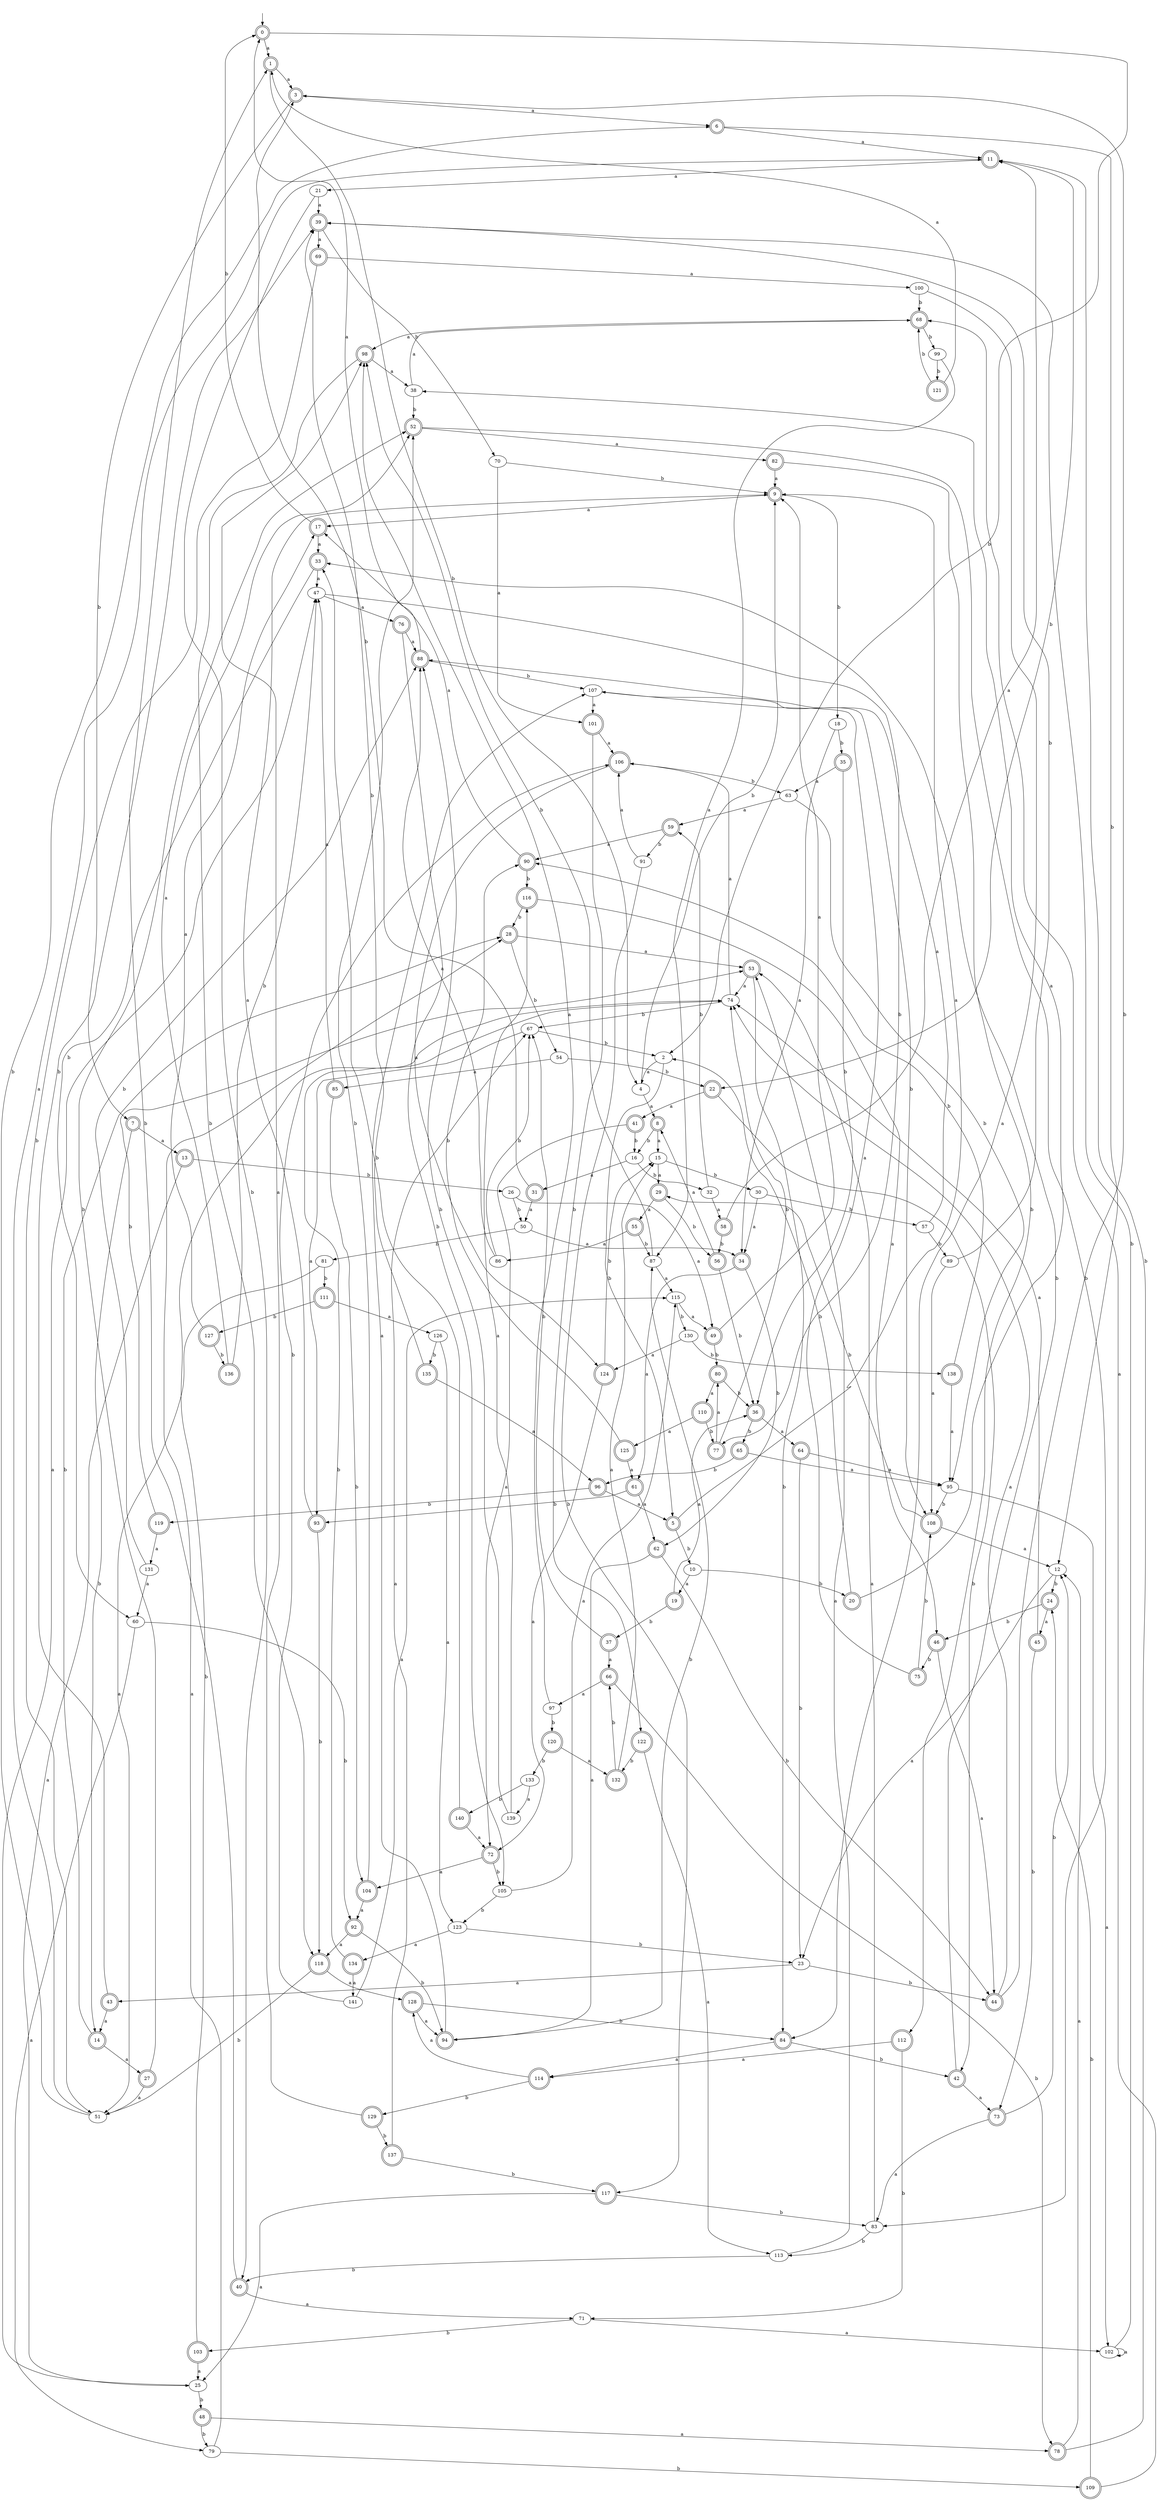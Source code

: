 digraph RandomDFA {
  __start0 [label="", shape=none];
  __start0 -> 0 [label=""];
  0 [shape=circle] [shape=doublecircle]
  0 -> 1 [label="a"]
  0 -> 2 [label="b"]
  1 [shape=doublecircle]
  1 -> 3 [label="a"]
  1 -> 4 [label="b"]
  2
  2 -> 4 [label="a"]
  2 -> 5 [label="b"]
  3 [shape=doublecircle]
  3 -> 6 [label="a"]
  3 -> 7 [label="b"]
  4
  4 -> 8 [label="a"]
  4 -> 9 [label="b"]
  5 [shape=doublecircle]
  5 -> 9 [label="a"]
  5 -> 10 [label="b"]
  6 [shape=doublecircle]
  6 -> 11 [label="a"]
  6 -> 12 [label="b"]
  7 [shape=doublecircle]
  7 -> 13 [label="a"]
  7 -> 14 [label="b"]
  8 [shape=doublecircle]
  8 -> 15 [label="a"]
  8 -> 16 [label="b"]
  9 [shape=doublecircle]
  9 -> 17 [label="a"]
  9 -> 18 [label="b"]
  10
  10 -> 19 [label="a"]
  10 -> 20 [label="b"]
  11 [shape=doublecircle]
  11 -> 21 [label="a"]
  11 -> 22 [label="b"]
  12
  12 -> 23 [label="a"]
  12 -> 24 [label="b"]
  13 [shape=doublecircle]
  13 -> 25 [label="a"]
  13 -> 26 [label="b"]
  14 [shape=doublecircle]
  14 -> 27 [label="a"]
  14 -> 28 [label="b"]
  15
  15 -> 29 [label="a"]
  15 -> 30 [label="b"]
  16
  16 -> 31 [label="a"]
  16 -> 32 [label="b"]
  17 [shape=doublecircle]
  17 -> 33 [label="a"]
  17 -> 0 [label="b"]
  18
  18 -> 34 [label="a"]
  18 -> 35 [label="b"]
  19 [shape=doublecircle]
  19 -> 36 [label="a"]
  19 -> 37 [label="b"]
  20 [shape=doublecircle]
  20 -> 38 [label="a"]
  20 -> 2 [label="b"]
  21
  21 -> 39 [label="a"]
  21 -> 40 [label="b"]
  22 [shape=doublecircle]
  22 -> 41 [label="a"]
  22 -> 42 [label="b"]
  23
  23 -> 43 [label="a"]
  23 -> 44 [label="b"]
  24 [shape=doublecircle]
  24 -> 45 [label="a"]
  24 -> 46 [label="b"]
  25
  25 -> 47 [label="a"]
  25 -> 48 [label="b"]
  26
  26 -> 49 [label="a"]
  26 -> 50 [label="b"]
  27 [shape=doublecircle]
  27 -> 51 [label="a"]
  27 -> 52 [label="b"]
  28 [shape=doublecircle]
  28 -> 53 [label="a"]
  28 -> 54 [label="b"]
  29 [shape=doublecircle]
  29 -> 55 [label="a"]
  29 -> 56 [label="b"]
  30
  30 -> 34 [label="a"]
  30 -> 57 [label="b"]
  31 [shape=doublecircle]
  31 -> 50 [label="a"]
  31 -> 3 [label="b"]
  32
  32 -> 58 [label="a"]
  32 -> 59 [label="b"]
  33 [shape=doublecircle]
  33 -> 47 [label="a"]
  33 -> 60 [label="b"]
  34 [shape=doublecircle]
  34 -> 61 [label="a"]
  34 -> 62 [label="b"]
  35 [shape=doublecircle]
  35 -> 63 [label="a"]
  35 -> 36 [label="b"]
  36 [shape=doublecircle]
  36 -> 64 [label="a"]
  36 -> 65 [label="b"]
  37 [shape=doublecircle]
  37 -> 66 [label="a"]
  37 -> 67 [label="b"]
  38
  38 -> 68 [label="a"]
  38 -> 52 [label="b"]
  39 [shape=doublecircle]
  39 -> 69 [label="a"]
  39 -> 70 [label="b"]
  40 [shape=doublecircle]
  40 -> 71 [label="a"]
  40 -> 1 [label="b"]
  41 [shape=doublecircle]
  41 -> 72 [label="a"]
  41 -> 16 [label="b"]
  42 [shape=doublecircle]
  42 -> 73 [label="a"]
  42 -> 33 [label="b"]
  43 [shape=doublecircle]
  43 -> 14 [label="a"]
  43 -> 39 [label="b"]
  44 [shape=doublecircle]
  44 -> 74 [label="a"]
  44 -> 3 [label="b"]
  45 [shape=doublecircle]
  45 -> 74 [label="a"]
  45 -> 73 [label="b"]
  46 [shape=doublecircle]
  46 -> 44 [label="a"]
  46 -> 75 [label="b"]
  47
  47 -> 76 [label="a"]
  47 -> 77 [label="b"]
  48 [shape=doublecircle]
  48 -> 78 [label="a"]
  48 -> 79 [label="b"]
  49 [shape=doublecircle]
  49 -> 9 [label="a"]
  49 -> 80 [label="b"]
  50
  50 -> 34 [label="a"]
  50 -> 81 [label="b"]
  51
  51 -> 11 [label="a"]
  51 -> 6 [label="b"]
  52 [shape=doublecircle]
  52 -> 82 [label="a"]
  52 -> 83 [label="b"]
  53 [shape=doublecircle]
  53 -> 74 [label="a"]
  53 -> 84 [label="b"]
  54
  54 -> 85 [label="a"]
  54 -> 22 [label="b"]
  55 [shape=doublecircle]
  55 -> 86 [label="a"]
  55 -> 87 [label="b"]
  56 [shape=doublecircle]
  56 -> 8 [label="a"]
  56 -> 36 [label="b"]
  57
  57 -> 88 [label="a"]
  57 -> 89 [label="b"]
  58 [shape=doublecircle]
  58 -> 11 [label="a"]
  58 -> 56 [label="b"]
  59 [shape=doublecircle]
  59 -> 90 [label="a"]
  59 -> 91 [label="b"]
  60
  60 -> 79 [label="a"]
  60 -> 92 [label="b"]
  61 [shape=doublecircle]
  61 -> 62 [label="a"]
  61 -> 93 [label="b"]
  62 [shape=doublecircle]
  62 -> 94 [label="a"]
  62 -> 44 [label="b"]
  63
  63 -> 59 [label="a"]
  63 -> 95 [label="b"]
  64 [shape=doublecircle]
  64 -> 95 [label="a"]
  64 -> 23 [label="b"]
  65 [shape=doublecircle]
  65 -> 95 [label="a"]
  65 -> 96 [label="b"]
  66 [shape=doublecircle]
  66 -> 97 [label="a"]
  66 -> 78 [label="b"]
  67
  67 -> 93 [label="a"]
  67 -> 2 [label="b"]
  68 [shape=doublecircle]
  68 -> 98 [label="a"]
  68 -> 99 [label="b"]
  69 [shape=doublecircle]
  69 -> 100 [label="a"]
  69 -> 51 [label="b"]
  70
  70 -> 101 [label="a"]
  70 -> 9 [label="b"]
  71
  71 -> 102 [label="a"]
  71 -> 103 [label="b"]
  72 [shape=doublecircle]
  72 -> 104 [label="a"]
  72 -> 105 [label="b"]
  73 [shape=doublecircle]
  73 -> 83 [label="a"]
  73 -> 12 [label="b"]
  74
  74 -> 106 [label="a"]
  74 -> 67 [label="b"]
  75 [shape=doublecircle]
  75 -> 107 [label="a"]
  75 -> 108 [label="b"]
  76 [shape=doublecircle]
  76 -> 88 [label="a"]
  76 -> 105 [label="b"]
  77 [shape=doublecircle]
  77 -> 80 [label="a"]
  77 -> 74 [label="b"]
  78 [shape=doublecircle]
  78 -> 12 [label="a"]
  78 -> 11 [label="b"]
  79
  79 -> 28 [label="a"]
  79 -> 109 [label="b"]
  80 [shape=doublecircle]
  80 -> 110 [label="a"]
  80 -> 36 [label="b"]
  81
  81 -> 51 [label="a"]
  81 -> 111 [label="b"]
  82 [shape=doublecircle]
  82 -> 9 [label="a"]
  82 -> 112 [label="b"]
  83
  83 -> 53 [label="a"]
  83 -> 113 [label="b"]
  84 [shape=doublecircle]
  84 -> 114 [label="a"]
  84 -> 42 [label="b"]
  85 [shape=doublecircle]
  85 -> 47 [label="a"]
  85 -> 104 [label="b"]
  86
  86 -> 88 [label="a"]
  86 -> 67 [label="b"]
  87
  87 -> 115 [label="a"]
  87 -> 98 [label="b"]
  88 [shape=doublecircle]
  88 -> 0 [label="a"]
  88 -> 107 [label="b"]
  89
  89 -> 108 [label="a"]
  89 -> 39 [label="b"]
  90 [shape=doublecircle]
  90 -> 17 [label="a"]
  90 -> 116 [label="b"]
  91
  91 -> 106 [label="a"]
  91 -> 117 [label="b"]
  92 [shape=doublecircle]
  92 -> 118 [label="a"]
  92 -> 94 [label="b"]
  93 [shape=doublecircle]
  93 -> 9 [label="a"]
  93 -> 118 [label="b"]
  94 [shape=doublecircle]
  94 -> 107 [label="a"]
  94 -> 87 [label="b"]
  95
  95 -> 102 [label="a"]
  95 -> 108 [label="b"]
  96 [shape=doublecircle]
  96 -> 5 [label="a"]
  96 -> 119 [label="b"]
  97
  97 -> 98 [label="a"]
  97 -> 120 [label="b"]
  98 [shape=doublecircle]
  98 -> 38 [label="a"]
  98 -> 118 [label="b"]
  99
  99 -> 87 [label="a"]
  99 -> 121 [label="b"]
  100
  100 -> 84 [label="a"]
  100 -> 68 [label="b"]
  101 [shape=doublecircle]
  101 -> 106 [label="a"]
  101 -> 122 [label="b"]
  102
  102 -> 102 [label="a"]
  102 -> 39 [label="b"]
  103 [shape=doublecircle]
  103 -> 25 [label="a"]
  103 -> 74 [label="b"]
  104 [shape=doublecircle]
  104 -> 92 [label="a"]
  104 -> 52 [label="b"]
  105
  105 -> 115 [label="a"]
  105 -> 123 [label="b"]
  106 [shape=doublecircle]
  106 -> 124 [label="a"]
  106 -> 63 [label="b"]
  107
  107 -> 101 [label="a"]
  107 -> 108 [label="b"]
  108 [shape=doublecircle]
  108 -> 12 [label="a"]
  108 -> 29 [label="b"]
  109 [shape=doublecircle]
  109 -> 68 [label="a"]
  109 -> 24 [label="b"]
  110 [shape=doublecircle]
  110 -> 125 [label="a"]
  110 -> 77 [label="b"]
  111 [shape=doublecircle]
  111 -> 126 [label="a"]
  111 -> 127 [label="b"]
  112 [shape=doublecircle]
  112 -> 114 [label="a"]
  112 -> 71 [label="b"]
  113
  113 -> 53 [label="a"]
  113 -> 40 [label="b"]
  114 [shape=doublecircle]
  114 -> 128 [label="a"]
  114 -> 129 [label="b"]
  115
  115 -> 49 [label="a"]
  115 -> 130 [label="b"]
  116 [shape=doublecircle]
  116 -> 46 [label="a"]
  116 -> 28 [label="b"]
  117 [shape=doublecircle]
  117 -> 25 [label="a"]
  117 -> 83 [label="b"]
  118 [shape=doublecircle]
  118 -> 128 [label="a"]
  118 -> 51 [label="b"]
  119 [shape=doublecircle]
  119 -> 131 [label="a"]
  119 -> 53 [label="b"]
  120 [shape=doublecircle]
  120 -> 132 [label="a"]
  120 -> 133 [label="b"]
  121 [shape=doublecircle]
  121 -> 1 [label="a"]
  121 -> 68 [label="b"]
  122 [shape=doublecircle]
  122 -> 113 [label="a"]
  122 -> 132 [label="b"]
  123
  123 -> 134 [label="a"]
  123 -> 23 [label="b"]
  124 [shape=doublecircle]
  124 -> 72 [label="a"]
  124 -> 15 [label="b"]
  125 [shape=doublecircle]
  125 -> 61 [label="a"]
  125 -> 90 [label="b"]
  126
  126 -> 123 [label="a"]
  126 -> 135 [label="b"]
  127 [shape=doublecircle]
  127 -> 17 [label="a"]
  127 -> 136 [label="b"]
  128 [shape=doublecircle]
  128 -> 94 [label="a"]
  128 -> 84 [label="b"]
  129 [shape=doublecircle]
  129 -> 98 [label="a"]
  129 -> 137 [label="b"]
  130
  130 -> 124 [label="a"]
  130 -> 138 [label="b"]
  131
  131 -> 60 [label="a"]
  131 -> 88 [label="b"]
  132 [shape=doublecircle]
  132 -> 15 [label="a"]
  132 -> 66 [label="b"]
  133
  133 -> 139 [label="a"]
  133 -> 140 [label="b"]
  134 [shape=doublecircle]
  134 -> 141 [label="a"]
  134 -> 74 [label="b"]
  135 [shape=doublecircle]
  135 -> 96 [label="a"]
  135 -> 39 [label="b"]
  136 [shape=doublecircle]
  136 -> 52 [label="a"]
  136 -> 47 [label="b"]
  137 [shape=doublecircle]
  137 -> 67 [label="a"]
  137 -> 117 [label="b"]
  138 [shape=doublecircle]
  138 -> 95 [label="a"]
  138 -> 90 [label="b"]
  139
  139 -> 116 [label="a"]
  139 -> 88 [label="b"]
  140 [shape=doublecircle]
  140 -> 72 [label="a"]
  140 -> 33 [label="b"]
  141
  141 -> 115 [label="a"]
  141 -> 106 [label="b"]
}
